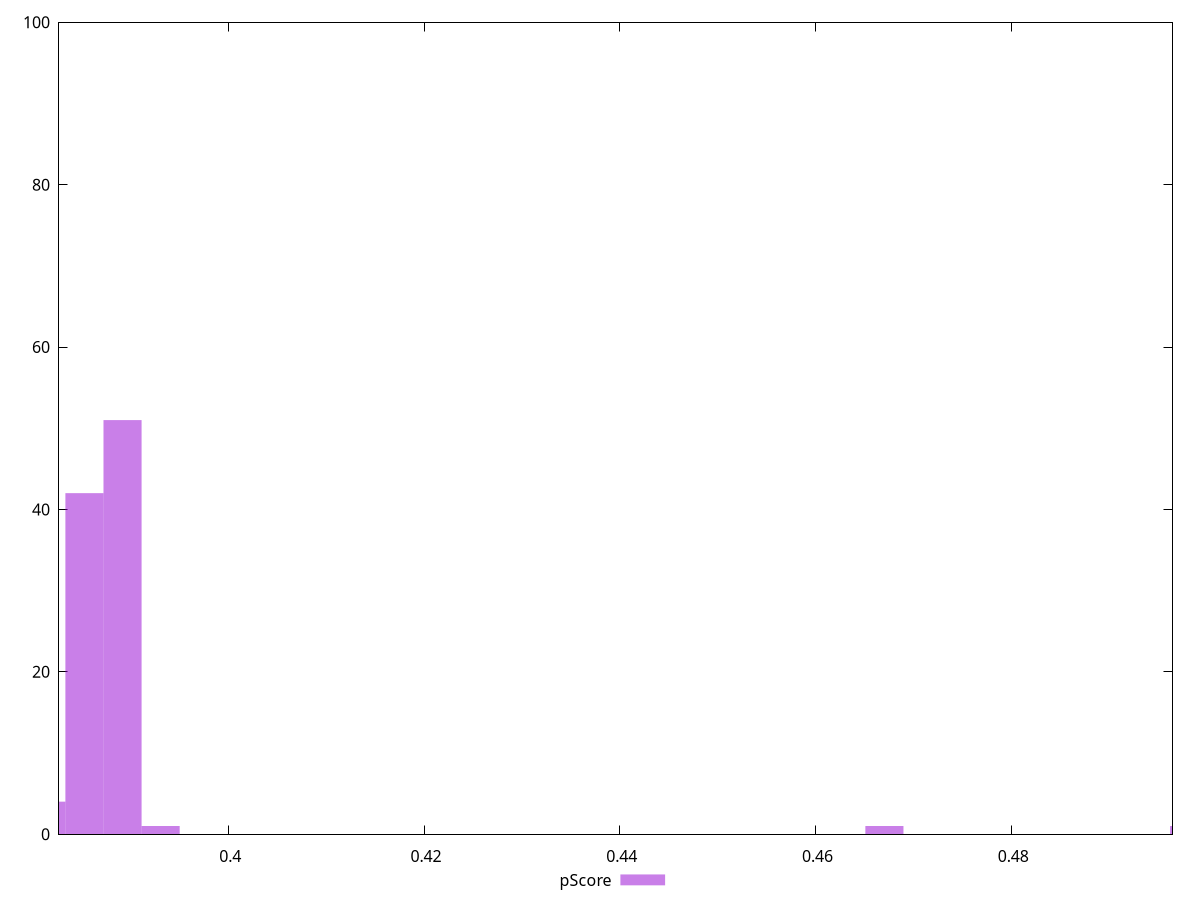 reset

$pScore <<EOF
0.49817226982099 1
0.38530511493967196 42
0.38919708579764845 51
0.38141314408169547 4
0.46703650295717813 1
0.39308905665562494 1
EOF

set key outside below
set boxwidth 0.0038919708579764844
set xrange [0.3827058823529412:0.4964705882352941]
set yrange [0:100]
set trange [0:100]
set style fill transparent solid 0.5 noborder
set terminal svg size 640, 490 enhanced background rgb 'white'
set output "reports/report_00030_2021-02-24T20-42-31.540Z/render-blocking-resources/samples/astro/pScore/histogram.svg"

plot $pScore title "pScore" with boxes

reset
